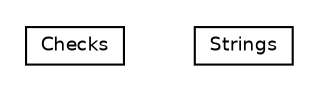 #!/usr/local/bin/dot
#
# Class diagram 
# Generated by UMLGraph version R5_6-24-gf6e263 (http://www.umlgraph.org/)
#

digraph G {
	edge [fontname="Helvetica",fontsize=10,labelfontname="Helvetica",labelfontsize=10];
	node [fontname="Helvetica",fontsize=10,shape=plaintext];
	nodesep=0.25;
	ranksep=0.5;
	// sabina.util.Checks
	c44 [label=<<table title="sabina.util.Checks" border="0" cellborder="1" cellspacing="0" cellpadding="2" port="p" href="./Checks.html">
		<tr><td><table border="0" cellspacing="0" cellpadding="1">
<tr><td align="center" balign="center"> Checks </td></tr>
		</table></td></tr>
		</table>>, URL="./Checks.html", fontname="Helvetica", fontcolor="black", fontsize=9.0];
	// sabina.util.Strings
	c45 [label=<<table title="sabina.util.Strings" border="0" cellborder="1" cellspacing="0" cellpadding="2" port="p" href="./Strings.html">
		<tr><td><table border="0" cellspacing="0" cellpadding="1">
<tr><td align="center" balign="center"> Strings </td></tr>
		</table></td></tr>
		</table>>, URL="./Strings.html", fontname="Helvetica", fontcolor="black", fontsize=9.0];
}

